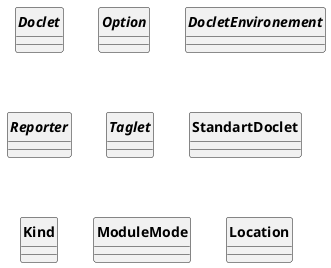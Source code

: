 @startuml
'https://plantuml.com/sequence-diagram

hide footbox
skinparam classAttributeIconSize 0
skinparam classFontStyle Bold
skinparam style strictuml

interface Doclet{}
interface Option {}
interface DocletEnvironement {}
interface Reporter
interface Taglet

class StandartDoclet

enum Kind
enum ModuleMode
enum Location

@enduml